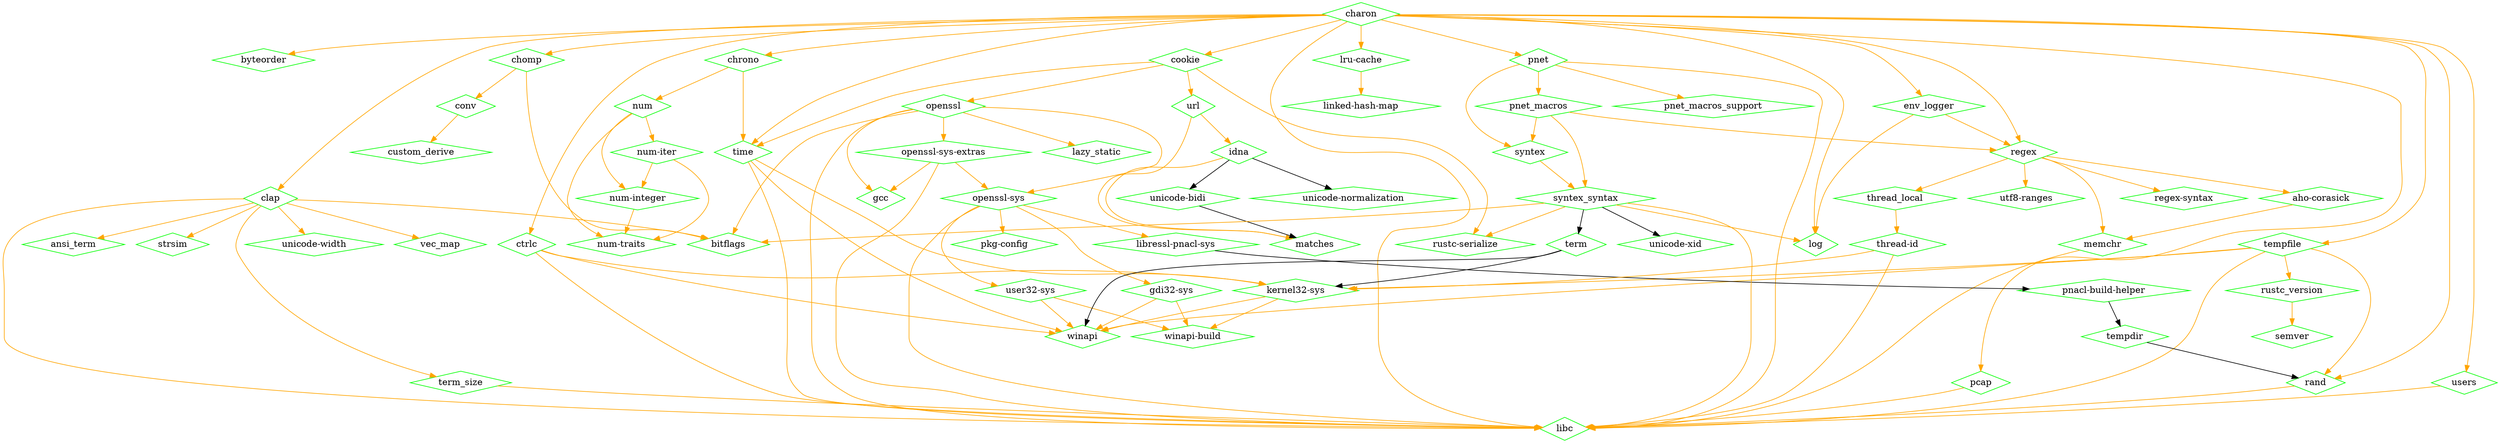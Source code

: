 digraph dependencies {
	N0[label="charon",shape=diamond,color=green];
	N1[label="byteorder",shape=diamond,color=green];
	N2[label="chomp",shape=diamond,color=green];
	N3[label="chrono",shape=diamond,color=green];
	N4[label="clap",shape=diamond,color=green];
	N5[label="cookie",shape=diamond,color=green];
	N6[label="ctrlc",shape=diamond,color=green];
	N7[label="env_logger",shape=diamond,color=green];
	N8[label="libc",shape=diamond,color=green];
	N9[label="log",shape=diamond,color=green];
	N10[label="lru-cache",shape=diamond,color=green];
	N11[label="pcap",shape=diamond,color=green];
	N12[label="pnet",shape=diamond,color=green];
	N13[label="rand",shape=diamond,color=green];
	N14[label="regex",shape=diamond,color=green];
	N15[label="tempfile",shape=diamond,color=green];
	N16[label="time",shape=diamond,color=green];
	N17[label="users",shape=diamond,color=green];
	N18[label="aho-corasick",shape=diamond,color=green];
	N19[label="memchr",shape=diamond,color=green];
	N20[label="ansi_term",shape=diamond,color=green];
	N21[label="bitflags",shape=diamond,color=green];
	N22[label="conv",shape=diamond,color=green];
	N23[label="num",shape=diamond,color=green];
	N24[label="strsim",shape=diamond,color=green];
	N25[label="term_size",shape=diamond,color=green];
	N26[label="unicode-width",shape=diamond,color=green];
	N27[label="vec_map",shape=diamond,color=green];
	N28[label="custom_derive",shape=diamond,color=green];
	N29[label="openssl",shape=diamond,color=green];
	N30[label="rustc-serialize",shape=diamond,color=green];
	N31[label="url",shape=diamond,color=green];
	N32[label="kernel32-sys",shape=diamond,color=green];
	N33[label="winapi",shape=diamond,color=green];
	N34[label="gcc",shape=diamond,color=green];
	N35[label="gdi32-sys",shape=diamond,color=green];
	N36[label="winapi-build",shape=diamond,color=green];
	N37[label="idna",shape=diamond,color=green];
	N38[label="matches",shape=diamond,color=green];
	N39[label="unicode-bidi",shape=diamond,color=green];
	N40[label="unicode-normalization",shape=diamond,color=green];
	N41[label="lazy_static",shape=diamond,color=green];
	N42[label="libressl-pnacl-sys",shape=diamond,color=green];
	N43[label="pnacl-build-helper",shape=diamond,color=green];
	N44[label="linked-hash-map",shape=diamond,color=green];
	N45[label="num-integer",shape=diamond,color=green];
	N46[label="num-iter",shape=diamond,color=green];
	N47[label="num-traits",shape=diamond,color=green];
	N48[label="openssl-sys",shape=diamond,color=green];
	N49[label="openssl-sys-extras",shape=diamond,color=green];
	N50[label="pkg-config",shape=diamond,color=green];
	N51[label="user32-sys",shape=diamond,color=green];
	N52[label="tempdir",shape=diamond,color=green];
	N53[label="pnet_macros",shape=diamond,color=green];
	N54[label="pnet_macros_support",shape=diamond,color=green];
	N55[label="syntex",shape=diamond,color=green];
	N56[label="syntex_syntax",shape=diamond,color=green];
	N57[label="regex-syntax",shape=diamond,color=green];
	N58[label="thread_local",shape=diamond,color=green];
	N59[label="utf8-ranges",shape=diamond,color=green];
	N60[label="rustc_version",shape=diamond,color=green];
	N61[label="semver",shape=diamond,color=green];
	N62[label="term",shape=diamond,color=green];
	N63[label="unicode-xid",shape=diamond,color=green];
	N64[label="thread-id",shape=diamond,color=green];
	N0 -> N1[label="",color=orange];
	N0 -> N2[label="",color=orange];
	N0 -> N3[label="",color=orange];
	N0 -> N4[label="",color=orange];
	N0 -> N5[label="",color=orange];
	N0 -> N6[label="",color=orange];
	N0 -> N7[label="",color=orange];
	N0 -> N8[label="",color=orange];
	N0 -> N9[label="",color=orange];
	N0 -> N10[label="",color=orange];
	N0 -> N11[label="",color=orange];
	N0 -> N12[label="",color=orange];
	N0 -> N13[label="",color=orange];
	N0 -> N14[label="",color=orange];
	N0 -> N15[label="",color=orange];
	N0 -> N16[label="",color=orange];
	N0 -> N17[label="",color=orange];
	N2 -> N21[label="",color=orange];
	N2 -> N22[label="",color=orange];
	N3 -> N16[label="",color=orange];
	N3 -> N23[label="",color=orange];
	N4 -> N8[label="",color=orange];
	N4 -> N20[label="",color=orange];
	N4 -> N21[label="",color=orange];
	N4 -> N24[label="",color=orange];
	N4 -> N25[label="",color=orange];
	N4 -> N26[label="",color=orange];
	N4 -> N27[label="",color=orange];
	N5 -> N16[label="",color=orange];
	N5 -> N29[label="",color=orange];
	N5 -> N30[label="",color=orange];
	N5 -> N31[label="",color=orange];
	N6 -> N8[label="",color=orange];
	N6 -> N32[label="",color=orange];
	N6 -> N33[label="",color=orange];
	N7 -> N9[label="",color=orange];
	N7 -> N14[label="",color=orange];
	N10 -> N44[label="",color=orange];
	N11 -> N8[label="",color=orange];
	N12 -> N8[label="",color=orange];
	N12 -> N53[label="",color=orange];
	N12 -> N54[label="",color=orange];
	N12 -> N55[label="",color=orange];
	N13 -> N8[label="",color=orange];
	N14 -> N18[label="",color=orange];
	N14 -> N19[label="",color=orange];
	N14 -> N57[label="",color=orange];
	N14 -> N58[label="",color=orange];
	N14 -> N59[label="",color=orange];
	N15 -> N8[label="",color=orange];
	N15 -> N13[label="",color=orange];
	N15 -> N32[label="",color=orange];
	N15 -> N33[label="",color=orange];
	N15 -> N60[label="",color=orange];
	N16 -> N8[label="",color=orange];
	N16 -> N32[label="",color=orange];
	N16 -> N33[label="",color=orange];
	N17 -> N8[label="",color=orange];
	N18 -> N19[label="",color=orange];
	N19 -> N8[label="",color=orange];
	N22 -> N28[label="",color=orange];
	N23 -> N45[label="",color=orange];
	N23 -> N46[label="",color=orange];
	N23 -> N47[label="",color=orange];
	N25 -> N8[label="",color=orange];
	N29 -> N8[label="",color=orange];
	N29 -> N21[label="",color=orange];
	N29 -> N34[label="",color=orange];
	N29 -> N41[label="",color=orange];
	N29 -> N48[label="",color=orange];
	N29 -> N49[label="",color=orange];
	N31 -> N37[label="",color=orange];
	N31 -> N38[label="",color=orange];
	N32 -> N33[label="",color=orange];
	N32 -> N36[label="",color=orange];
	N35 -> N33[label="",color=orange];
	N35 -> N36[label="",color=orange];
	N37 -> N38[label="",color=orange];
	N37 -> N39[label=""];
	N37 -> N40[label=""];
	N39 -> N38[label=""];
	N42 -> N43[label=""];
	N43 -> N52[label=""];
	N45 -> N47[label="",color=orange];
	N46 -> N45[label="",color=orange];
	N46 -> N47[label="",color=orange];
	N48 -> N8[label="",color=orange];
	N48 -> N35[label="",color=orange];
	N48 -> N42[label="",color=orange];
	N48 -> N50[label="",color=orange];
	N48 -> N51[label="",color=orange];
	N49 -> N8[label="",color=orange];
	N49 -> N34[label="",color=orange];
	N49 -> N48[label="",color=orange];
	N51 -> N33[label="",color=orange];
	N51 -> N36[label="",color=orange];
	N52 -> N13[label=""];
	N53 -> N14[label="",color=orange];
	N53 -> N55[label="",color=orange];
	N53 -> N56[label="",color=orange];
	N55 -> N56[label="",color=orange];
	N56 -> N8[label="",color=orange];
	N56 -> N9[label="",color=orange];
	N56 -> N21[label="",color=orange];
	N56 -> N30[label="",color=orange];
	N56 -> N62[label=""];
	N56 -> N63[label=""];
	N58 -> N64[label="",color=orange];
	N60 -> N61[label="",color=orange];
	N62 -> N32[label=""];
	N62 -> N33[label=""];
	N64 -> N8[label="",color=orange];
	N64 -> N32[label="",color=orange];
}
